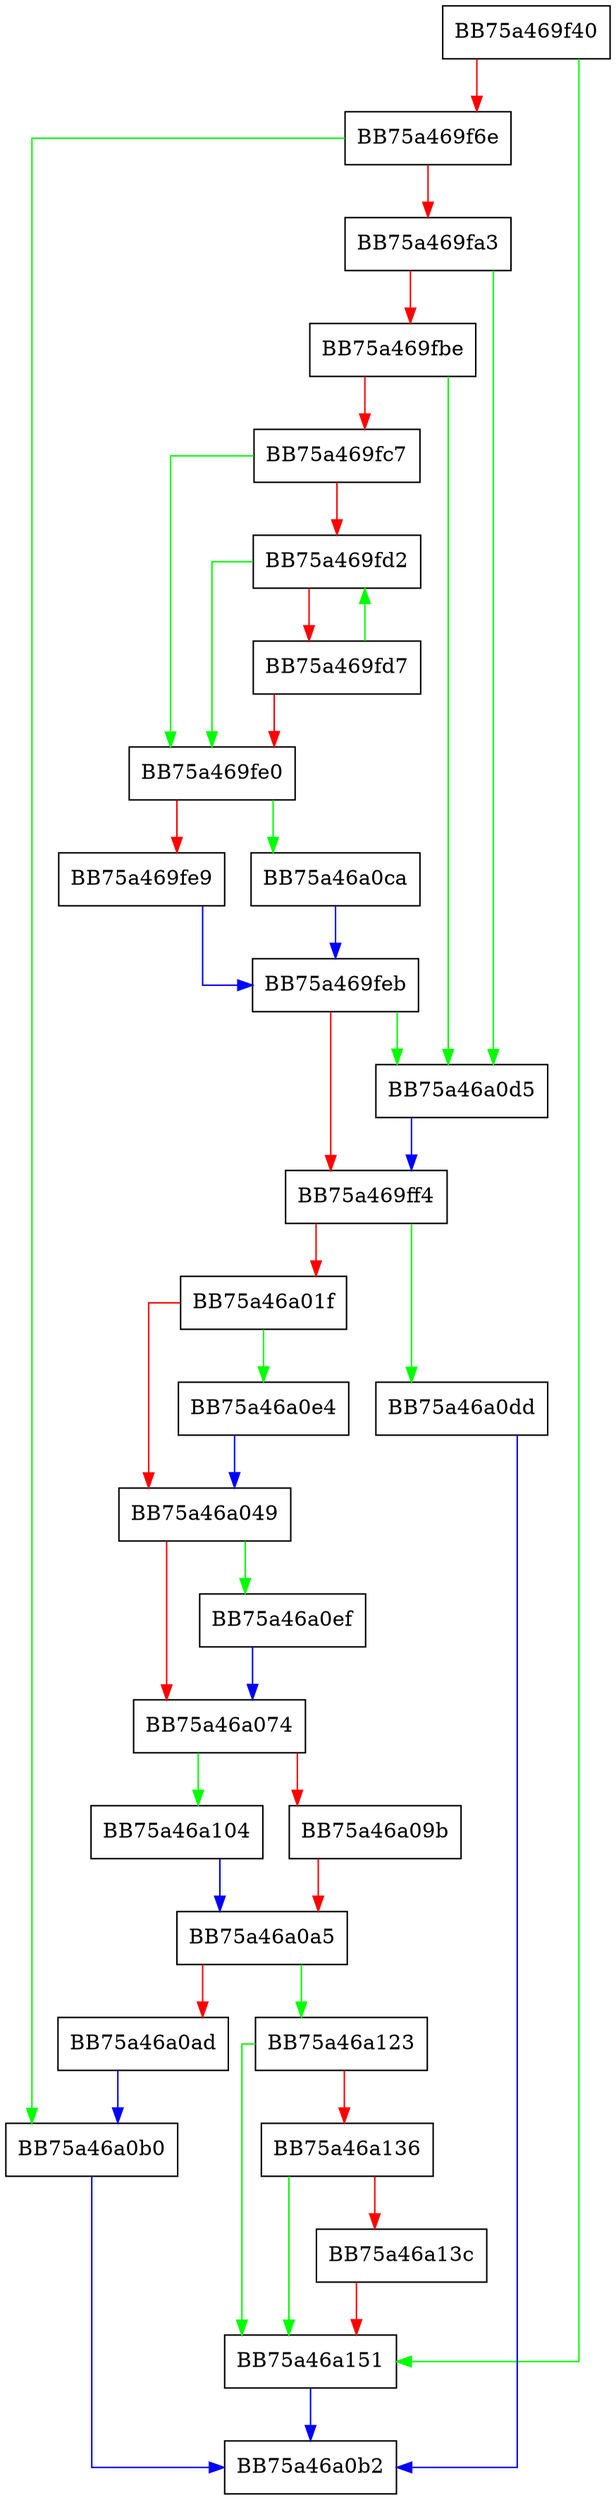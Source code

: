 digraph fpath_DB_receiver {
  node [shape="box"];
  graph [splines=ortho];
  BB75a469f40 -> BB75a46a151 [color="green"];
  BB75a469f40 -> BB75a469f6e [color="red"];
  BB75a469f6e -> BB75a46a0b0 [color="green"];
  BB75a469f6e -> BB75a469fa3 [color="red"];
  BB75a469fa3 -> BB75a46a0d5 [color="green"];
  BB75a469fa3 -> BB75a469fbe [color="red"];
  BB75a469fbe -> BB75a46a0d5 [color="green"];
  BB75a469fbe -> BB75a469fc7 [color="red"];
  BB75a469fc7 -> BB75a469fe0 [color="green"];
  BB75a469fc7 -> BB75a469fd2 [color="red"];
  BB75a469fd2 -> BB75a469fe0 [color="green"];
  BB75a469fd2 -> BB75a469fd7 [color="red"];
  BB75a469fd7 -> BB75a469fd2 [color="green"];
  BB75a469fd7 -> BB75a469fe0 [color="red"];
  BB75a469fe0 -> BB75a46a0ca [color="green"];
  BB75a469fe0 -> BB75a469fe9 [color="red"];
  BB75a469fe9 -> BB75a469feb [color="blue"];
  BB75a469feb -> BB75a46a0d5 [color="green"];
  BB75a469feb -> BB75a469ff4 [color="red"];
  BB75a469ff4 -> BB75a46a0dd [color="green"];
  BB75a469ff4 -> BB75a46a01f [color="red"];
  BB75a46a01f -> BB75a46a0e4 [color="green"];
  BB75a46a01f -> BB75a46a049 [color="red"];
  BB75a46a049 -> BB75a46a0ef [color="green"];
  BB75a46a049 -> BB75a46a074 [color="red"];
  BB75a46a074 -> BB75a46a104 [color="green"];
  BB75a46a074 -> BB75a46a09b [color="red"];
  BB75a46a09b -> BB75a46a0a5 [color="red"];
  BB75a46a0a5 -> BB75a46a123 [color="green"];
  BB75a46a0a5 -> BB75a46a0ad [color="red"];
  BB75a46a0ad -> BB75a46a0b0 [color="blue"];
  BB75a46a0b0 -> BB75a46a0b2 [color="blue"];
  BB75a46a0ca -> BB75a469feb [color="blue"];
  BB75a46a0d5 -> BB75a469ff4 [color="blue"];
  BB75a46a0dd -> BB75a46a0b2 [color="blue"];
  BB75a46a0e4 -> BB75a46a049 [color="blue"];
  BB75a46a0ef -> BB75a46a074 [color="blue"];
  BB75a46a104 -> BB75a46a0a5 [color="blue"];
  BB75a46a123 -> BB75a46a151 [color="green"];
  BB75a46a123 -> BB75a46a136 [color="red"];
  BB75a46a136 -> BB75a46a151 [color="green"];
  BB75a46a136 -> BB75a46a13c [color="red"];
  BB75a46a13c -> BB75a46a151 [color="red"];
  BB75a46a151 -> BB75a46a0b2 [color="blue"];
}